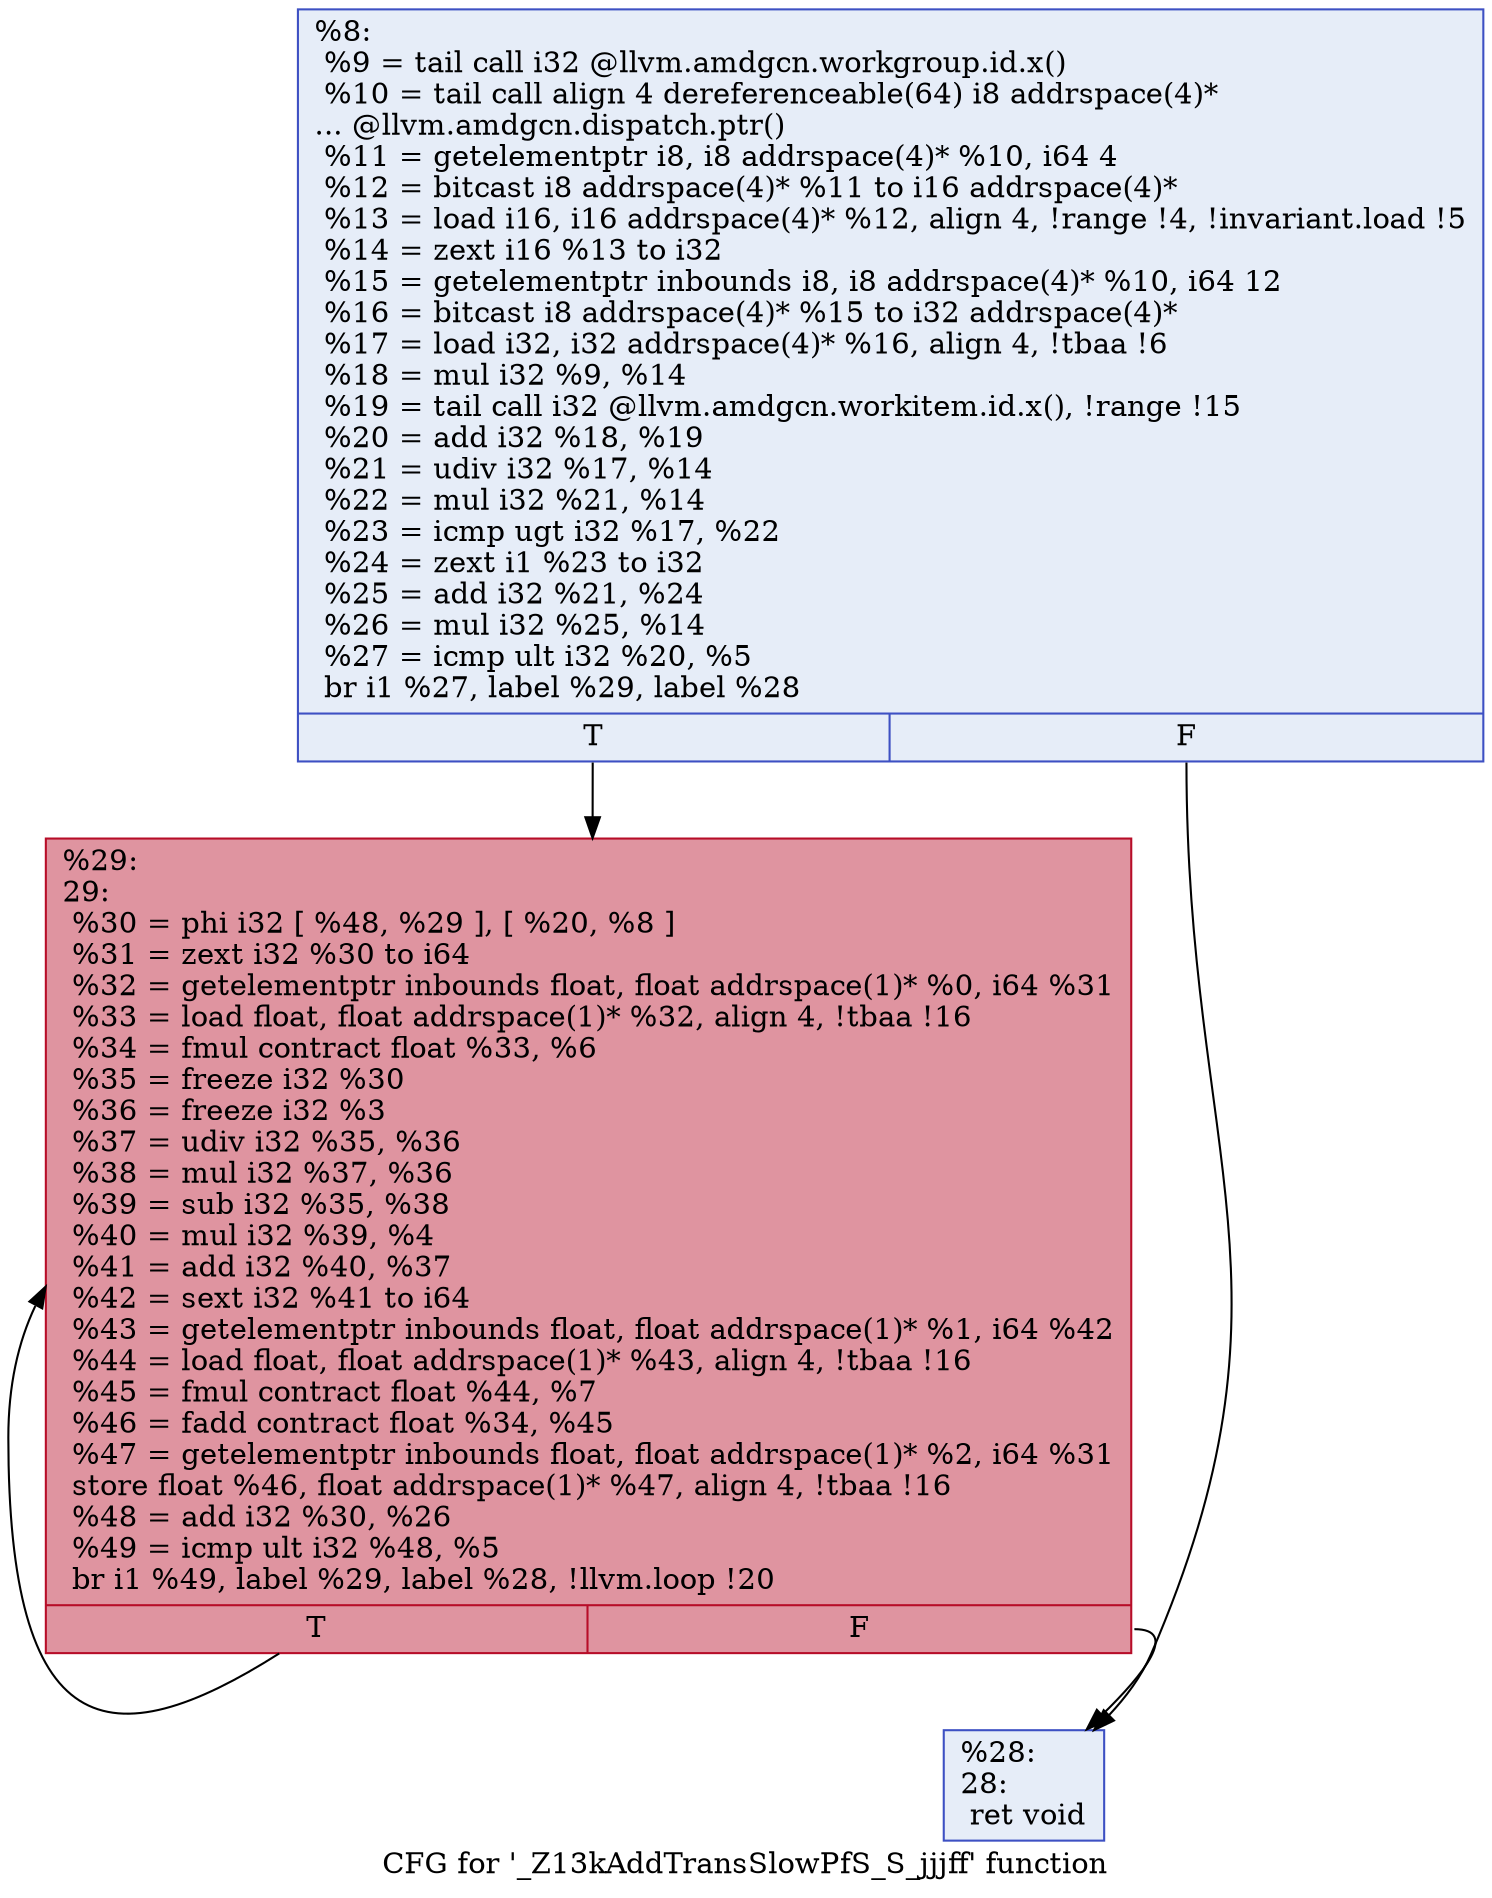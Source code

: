 digraph "CFG for '_Z13kAddTransSlowPfS_S_jjjff' function" {
	label="CFG for '_Z13kAddTransSlowPfS_S_jjjff' function";

	Node0x642d710 [shape=record,color="#3d50c3ff", style=filled, fillcolor="#c7d7f070",label="{%8:\l  %9 = tail call i32 @llvm.amdgcn.workgroup.id.x()\l  %10 = tail call align 4 dereferenceable(64) i8 addrspace(4)*\l... @llvm.amdgcn.dispatch.ptr()\l  %11 = getelementptr i8, i8 addrspace(4)* %10, i64 4\l  %12 = bitcast i8 addrspace(4)* %11 to i16 addrspace(4)*\l  %13 = load i16, i16 addrspace(4)* %12, align 4, !range !4, !invariant.load !5\l  %14 = zext i16 %13 to i32\l  %15 = getelementptr inbounds i8, i8 addrspace(4)* %10, i64 12\l  %16 = bitcast i8 addrspace(4)* %15 to i32 addrspace(4)*\l  %17 = load i32, i32 addrspace(4)* %16, align 4, !tbaa !6\l  %18 = mul i32 %9, %14\l  %19 = tail call i32 @llvm.amdgcn.workitem.id.x(), !range !15\l  %20 = add i32 %18, %19\l  %21 = udiv i32 %17, %14\l  %22 = mul i32 %21, %14\l  %23 = icmp ugt i32 %17, %22\l  %24 = zext i1 %23 to i32\l  %25 = add i32 %21, %24\l  %26 = mul i32 %25, %14\l  %27 = icmp ult i32 %20, %5\l  br i1 %27, label %29, label %28\l|{<s0>T|<s1>F}}"];
	Node0x642d710:s0 -> Node0x642fc90;
	Node0x642d710:s1 -> Node0x642fd20;
	Node0x642fd20 [shape=record,color="#3d50c3ff", style=filled, fillcolor="#c7d7f070",label="{%28:\l28:                                               \l  ret void\l}"];
	Node0x642fc90 [shape=record,color="#b70d28ff", style=filled, fillcolor="#b70d2870",label="{%29:\l29:                                               \l  %30 = phi i32 [ %48, %29 ], [ %20, %8 ]\l  %31 = zext i32 %30 to i64\l  %32 = getelementptr inbounds float, float addrspace(1)* %0, i64 %31\l  %33 = load float, float addrspace(1)* %32, align 4, !tbaa !16\l  %34 = fmul contract float %33, %6\l  %35 = freeze i32 %30\l  %36 = freeze i32 %3\l  %37 = udiv i32 %35, %36\l  %38 = mul i32 %37, %36\l  %39 = sub i32 %35, %38\l  %40 = mul i32 %39, %4\l  %41 = add i32 %40, %37\l  %42 = sext i32 %41 to i64\l  %43 = getelementptr inbounds float, float addrspace(1)* %1, i64 %42\l  %44 = load float, float addrspace(1)* %43, align 4, !tbaa !16\l  %45 = fmul contract float %44, %7\l  %46 = fadd contract float %34, %45\l  %47 = getelementptr inbounds float, float addrspace(1)* %2, i64 %31\l  store float %46, float addrspace(1)* %47, align 4, !tbaa !16\l  %48 = add i32 %30, %26\l  %49 = icmp ult i32 %48, %5\l  br i1 %49, label %29, label %28, !llvm.loop !20\l|{<s0>T|<s1>F}}"];
	Node0x642fc90:s0 -> Node0x642fc90;
	Node0x642fc90:s1 -> Node0x642fd20;
}
